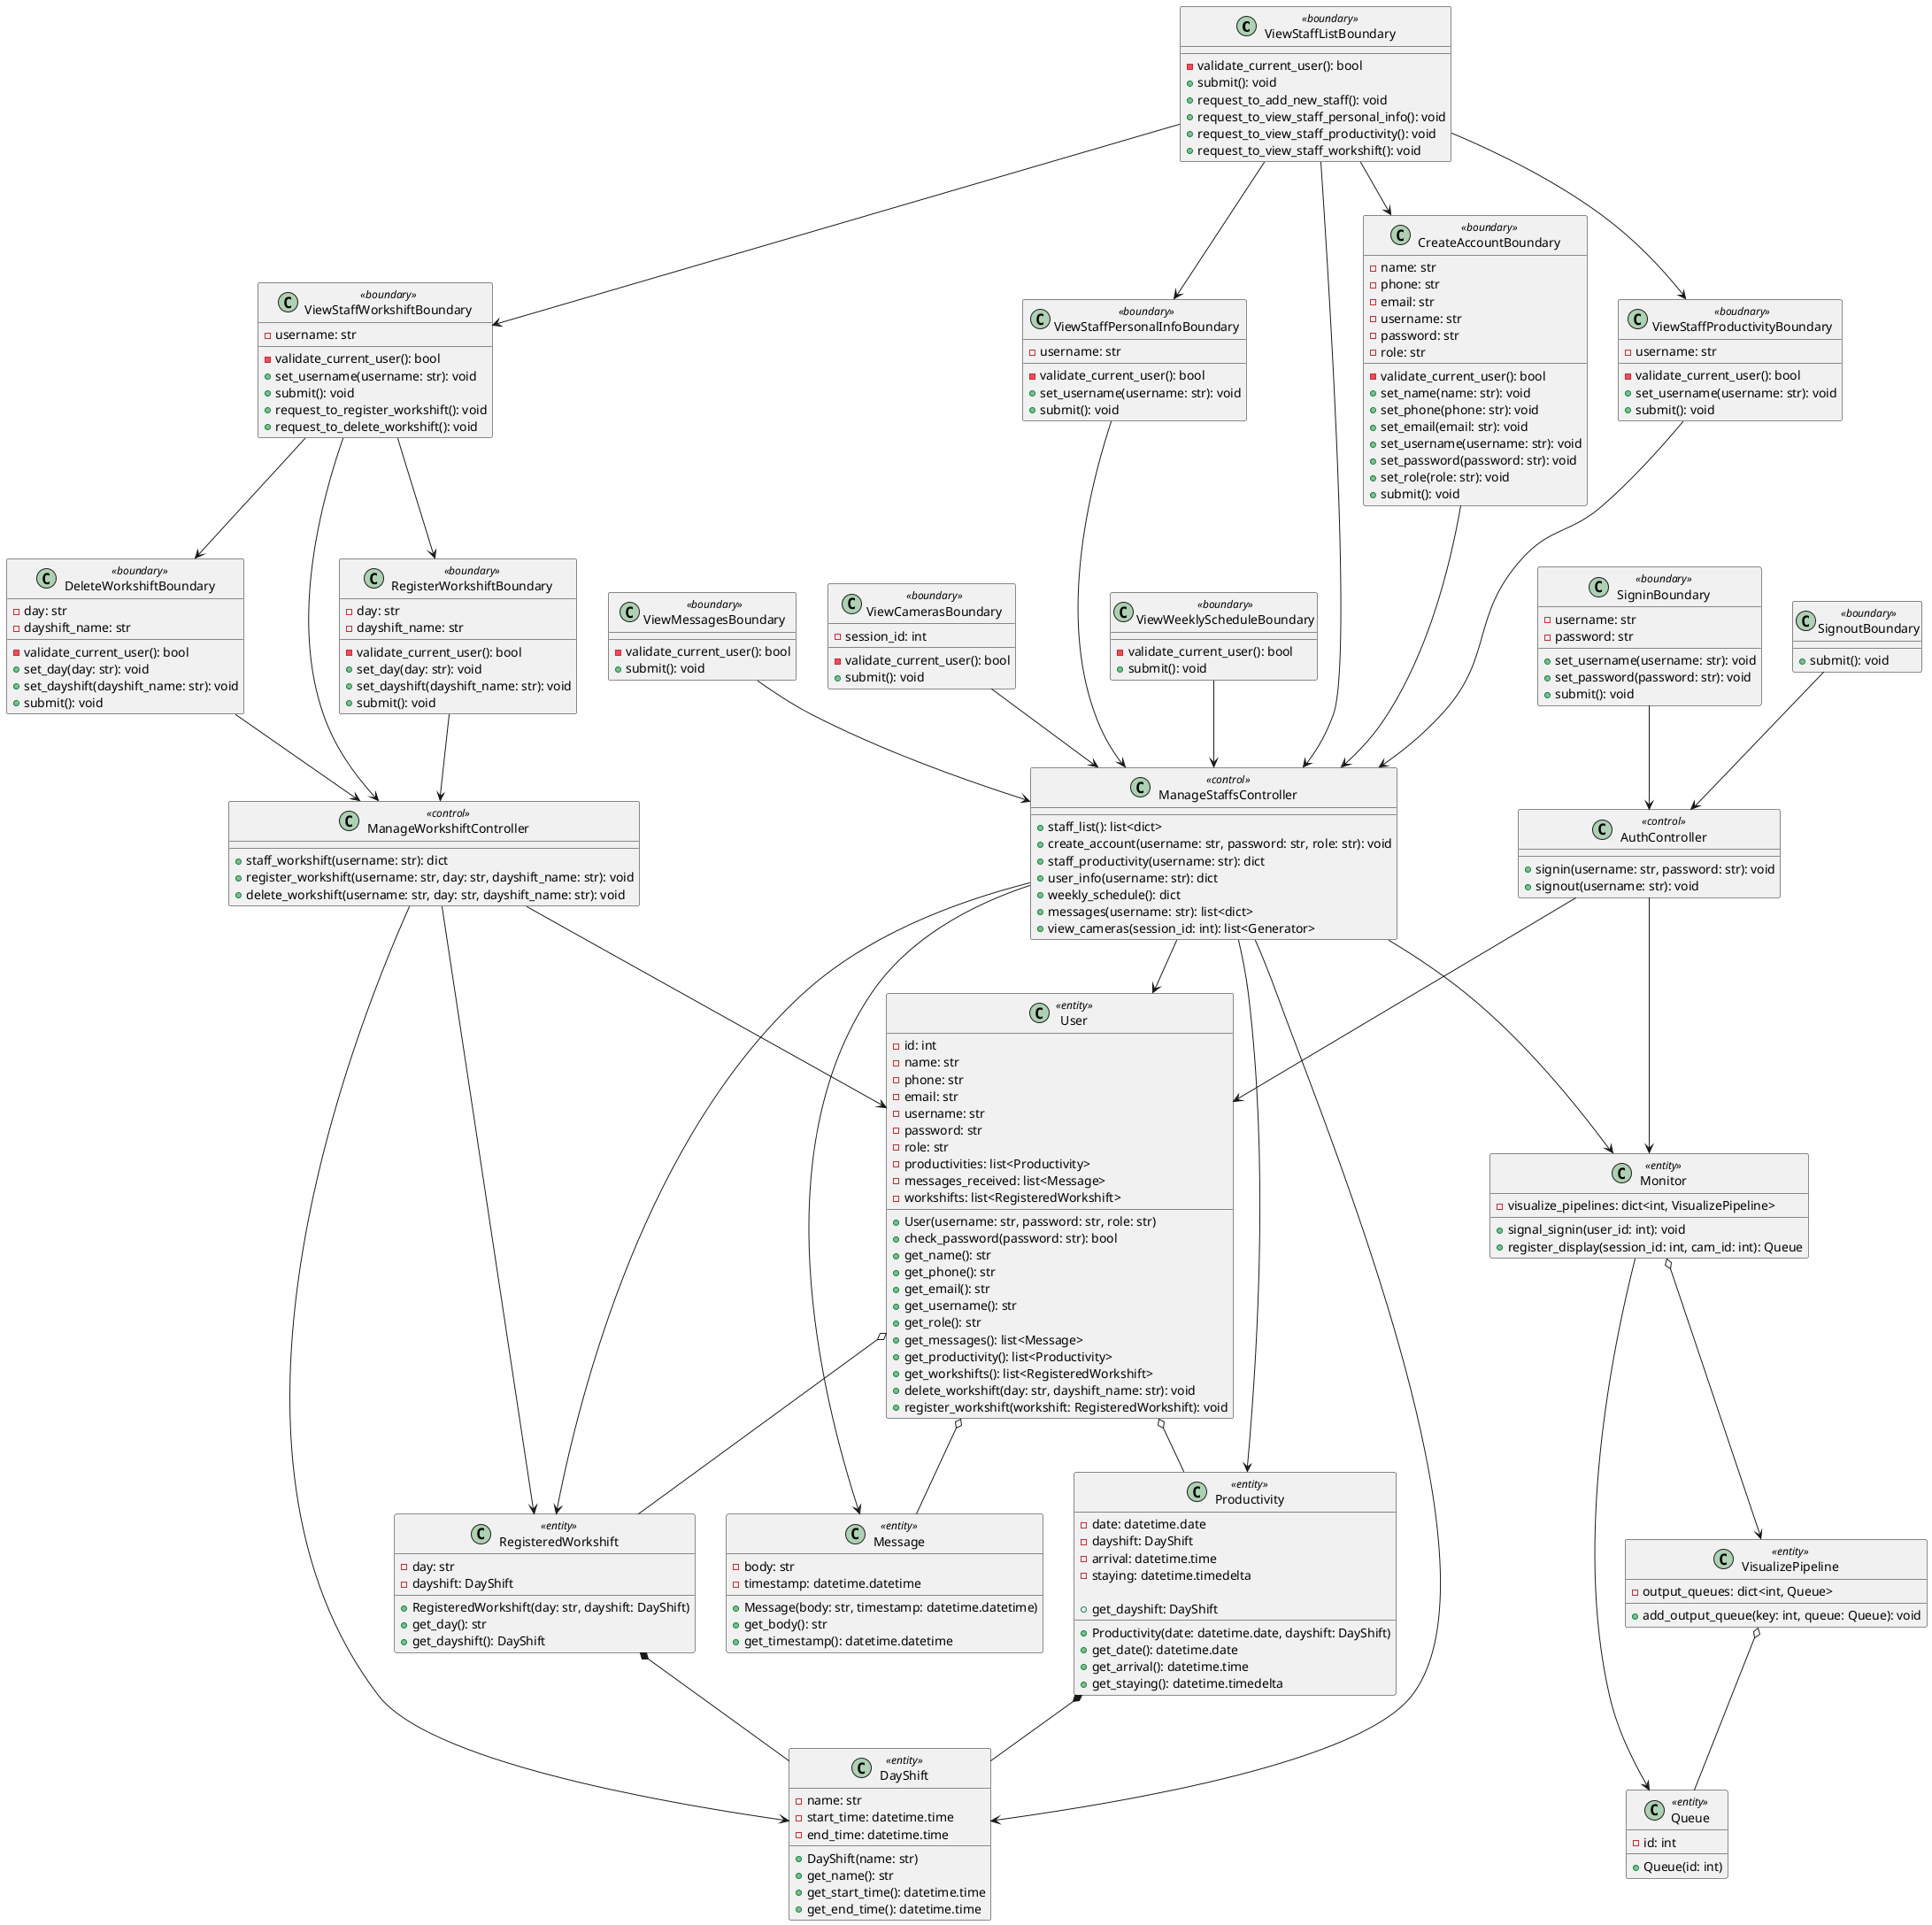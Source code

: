 @startuml

class ViewStaffListBoundary <<boundary>> {

    - validate_current_user(): bool
    + submit(): void
    + request_to_add_new_staff(): void
    + request_to_view_staff_personal_info(): void
    + request_to_view_staff_productivity(): void
    + request_to_view_staff_workshift(): void
}

class CreateAccountBoundary <<boundary>> {
    - name: str
    - phone: str
    - email: str
    - username: str
    - password: str
    - role: str
    
    - validate_current_user(): bool
    + set_name(name: str): void
    + set_phone(phone: str): void
    + set_email(email: str): void
    + set_username(username: str): void
    + set_password(password: str): void
    + set_role(role: str): void
    + submit(): void

}

class ViewStaffProductivityBoundary <<boudnary>> {
    - username: str

    - validate_current_user(): bool
    + set_username(username: str): void
    + submit(): void
}

class SigninBoundary <<boundary>> {
    - username: str
    - password: str
    
    + set_username(username: str): void
    + set_password(password: str): void
    + submit(): void
}

class SignoutBoundary <<boundary>> {
    
    + submit(): void
}

class ViewMessagesBoundary <<boundary>> {

    - validate_current_user(): bool
    + submit(): void
}

class ViewCamerasBoundary <<boundary>> {
    - session_id: int

    - validate_current_user(): bool
    + submit(): void
}

class ViewStaffPersonalInfoBoundary <<boundary>> {
    - username: str
    
    - validate_current_user(): bool
    + set_username(username: str): void
    + submit(): void
}

class ViewStaffWorkshiftBoundary <<boundary>> {
    - username: str
    
    - validate_current_user(): bool
    + set_username(username: str): void
    + submit(): void
    + request_to_register_workshift(): void
    + request_to_delete_workshift(): void
}

class RegisterWorkshiftBoundary <<boundary>> {
    - day: str
    - dayshift_name: str

    - validate_current_user(): bool
    + set_day(day: str): void
    + set_dayshift(dayshift_name: str): void
    + submit(): void
}

class DeleteWorkshiftBoundary <<boundary>> {
    - day: str
    - dayshift_name: str
    
    - validate_current_user(): bool
    + set_day(day: str): void
    + set_dayshift(dayshift_name: str): void
    + submit(): void
}

class ViewWeeklyScheduleBoundary <<boundary>> {

    - validate_current_user(): bool
    + submit(): void
}

class ManageStaffsController <<control>> {

    + staff_list(): list<dict>
    + create_account(username: str, password: str, role: str): void
    + staff_productivity(username: str): dict
    + user_info(username: str): dict
    + weekly_schedule(): dict
    + messages(username: str): list<dict>
    + view_cameras(session_id: int): list<Generator>
}

class AuthController <<control>> {

    + signin(username: str, password: str): void
    + signout(username: str): void
}

class ManageWorkshiftController <<control>> {

    + staff_workshift(username: str): dict
    + register_workshift(username: str, day: str, dayshift_name: str): void
    + delete_workshift(username: str, day: str, dayshift_name: str): void
}

class User <<entity>> {
    - id: int
    - name: str
    - phone: str
    - email: str
    - username: str
    - password: str
    - role: str
    - productivities: list<Productivity>
    - messages_received: list<Message>
    - workshifts: list<RegisteredWorkshift>

    + User(username: str, password: str, role: str)
    + check_password(password: str): bool
    + get_name(): str
    + get_phone(): str
    + get_email(): str
    + get_username(): str
    + get_role(): str
    + get_messages(): list<Message>
    + get_productivity(): list<Productivity>
    + get_workshifts(): list<RegisteredWorkshift>
    + delete_workshift(day: str, dayshift_name: str): void
    + register_workshift(workshift: RegisteredWorkshift): void
}

class Productivity <<entity>> {
    - date: datetime.date
    - dayshift: DayShift
    - arrival: datetime.time
    - staying: datetime.timedelta

    + Productivity(date: datetime.date, dayshift: DayShift)
    + get_date(): datetime.date
    + get_dayshift: DayShift
    + get_arrival(): datetime.time
    + get_staying(): datetime.timedelta
}

class DayShift <<entity>> {
    - name: str
    - start_time: datetime.time
    - end_time: datetime.time

    + DayShift(name: str)
    + get_name(): str
    + get_start_time(): datetime.time
    + get_end_time(): datetime.time
}

class Monitor <<entity>> {
    - visualize_pipelines: dict<int, VisualizePipeline>

    + signal_signin(user_id: int): void
    + register_display(session_id: int, cam_id: int): Queue
}

class Message <<entity>> {
    - body: str
    - timestamp: datetime.datetime

    + Message(body: str, timestamp: datetime.datetime)
    + get_body(): str
    + get_timestamp(): datetime.datetime
}

class VisualizePipeline <<entity>> {
    - output_queues: dict<int, Queue>

    + add_output_queue(key: int, queue: Queue): void
}

class Queue <<entity>> {
    - id: int

    + Queue(id: int)
}

class RegisteredWorkshift <<entity>> {
    - day: str
    - dayshift: DayShift

    + RegisteredWorkshift(day: str, dayshift: DayShift)
    + get_day(): str
    + get_dayshift(): DayShift
}

ManageWorkshiftController --> RegisteredWorkshift
ManageWorkshiftController --> DayShift

ManageStaffsController --> Message

ManageStaffsController --> Productivity

ViewWeeklyScheduleBoundary --> ManageStaffsController
ManageStaffsController --> User
ManageStaffsController --> RegisteredWorkshift
ManageStaffsController --> DayShift

ViewStaffWorkshiftBoundary --> ManageWorkshiftController
ViewStaffWorkshiftBoundary --> RegisterWorkshiftBoundary
ViewStaffWorkshiftBoundary --> DeleteWorkshiftBoundary
RegisterWorkshiftBoundary --> ManageWorkshiftController
DeleteWorkshiftBoundary --> ManageWorkshiftController
ManageWorkshiftController --> User
User o-- RegisteredWorkshift
RegisteredWorkshift *-- DayShift

ViewCamerasBoundary --> ManageStaffsController
ManageStaffsController --> Monitor
Monitor o--> VisualizePipeline
Monitor --> Queue
VisualizePipeline o-- Queue

ViewMessagesBoundary --> ManageStaffsController
User o-- Message

SigninBoundary --> AuthController
SignoutBoundary --> AuthController
AuthController --> User
AuthController --> Monitor

ViewStaffListBoundary --> CreateAccountBoundary
ViewStaffListBoundary --> ViewStaffPersonalInfoBoundary
ViewStaffListBoundary --> ViewStaffProductivityBoundary
ViewStaffListBoundary --> ViewStaffWorkshiftBoundary
ViewStaffListBoundary --> ManageStaffsController
CreateAccountBoundary --> ManageStaffsController
ViewStaffPersonalInfoBoundary --> ManageStaffsController
ViewStaffProductivityBoundary --> ManageStaffsController
User o-- Productivity
Productivity *-- DayShift

@enduml